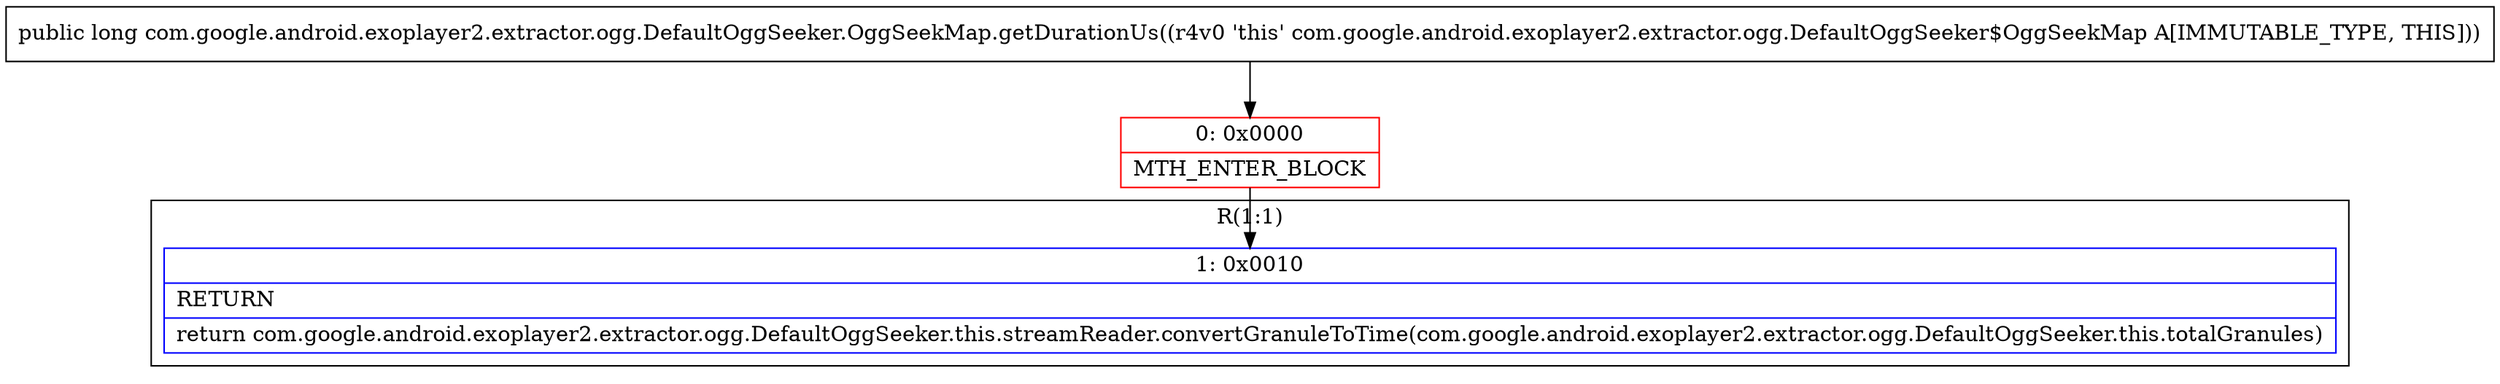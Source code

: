 digraph "CFG forcom.google.android.exoplayer2.extractor.ogg.DefaultOggSeeker.OggSeekMap.getDurationUs()J" {
subgraph cluster_Region_980923480 {
label = "R(1:1)";
node [shape=record,color=blue];
Node_1 [shape=record,label="{1\:\ 0x0010|RETURN\l|return com.google.android.exoplayer2.extractor.ogg.DefaultOggSeeker.this.streamReader.convertGranuleToTime(com.google.android.exoplayer2.extractor.ogg.DefaultOggSeeker.this.totalGranules)\l}"];
}
Node_0 [shape=record,color=red,label="{0\:\ 0x0000|MTH_ENTER_BLOCK\l}"];
MethodNode[shape=record,label="{public long com.google.android.exoplayer2.extractor.ogg.DefaultOggSeeker.OggSeekMap.getDurationUs((r4v0 'this' com.google.android.exoplayer2.extractor.ogg.DefaultOggSeeker$OggSeekMap A[IMMUTABLE_TYPE, THIS])) }"];
MethodNode -> Node_0;
Node_0 -> Node_1;
}

